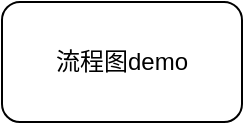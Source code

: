 <mxfile version="13.6.9" type="github"><diagram id="sXjoHPyAZuwcp1akYdWN" name="Page-1"><mxGraphModel dx="868" dy="450" grid="1" gridSize="10" guides="1" tooltips="1" connect="1" arrows="1" fold="1" page="1" pageScale="1" pageWidth="827" pageHeight="1169" math="0" shadow="0"><root><mxCell id="0"/><mxCell id="1" parent="0"/><mxCell id="Nq4jx1xt7WjTtrhTnP9q-1" value="流程图demo" style="rounded=1;whiteSpace=wrap;html=1;" vertex="1" parent="1"><mxGeometry x="280" y="40" width="120" height="60" as="geometry"/></mxCell></root></mxGraphModel></diagram></mxfile>